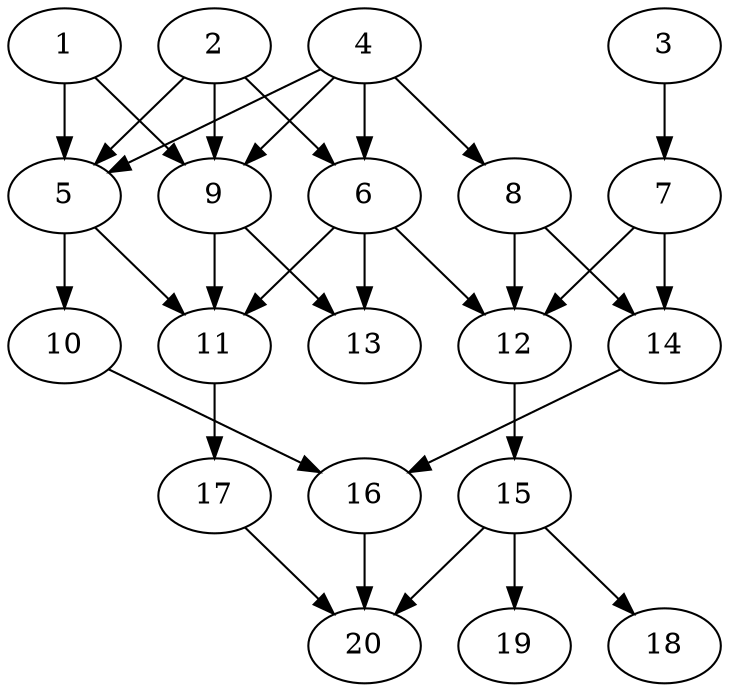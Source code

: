 // DAG automatically generated by daggen at Tue Jul 23 14:31:37 2019
// ./daggen --dot -n 20 --ccr 0.3 --fat 0.5 --regular 0.5 --density 0.8 --mindata 5242880 --maxdata 52428800 
digraph G {
  1 [size="103744853", alpha="0.13", expect_size="31123456"] 
  1 -> 5 [size ="31123456"]
  1 -> 9 [size ="31123456"]
  2 [size="106721280", alpha="0.10", expect_size="32016384"] 
  2 -> 5 [size ="32016384"]
  2 -> 6 [size ="32016384"]
  2 -> 9 [size ="32016384"]
  3 [size="32000000", alpha="0.06", expect_size="9600000"] 
  3 -> 7 [size ="9600000"]
  4 [size="83169280", alpha="0.15", expect_size="24950784"] 
  4 -> 5 [size ="24950784"]
  4 -> 6 [size ="24950784"]
  4 -> 8 [size ="24950784"]
  4 -> 9 [size ="24950784"]
  5 [size="107035307", alpha="0.09", expect_size="32110592"] 
  5 -> 10 [size ="32110592"]
  5 -> 11 [size ="32110592"]
  6 [size="59019947", alpha="0.14", expect_size="17705984"] 
  6 -> 11 [size ="17705984"]
  6 -> 12 [size ="17705984"]
  6 -> 13 [size ="17705984"]
  7 [size="66150400", alpha="0.13", expect_size="19845120"] 
  7 -> 12 [size ="19845120"]
  7 -> 14 [size ="19845120"]
  8 [size="174243840", alpha="0.08", expect_size="52273152"] 
  8 -> 12 [size ="52273152"]
  8 -> 14 [size ="52273152"]
  9 [size="88886613", alpha="0.19", expect_size="26665984"] 
  9 -> 11 [size ="26665984"]
  9 -> 13 [size ="26665984"]
  10 [size="53456213", alpha="0.06", expect_size="16036864"] 
  10 -> 16 [size ="16036864"]
  11 [size="43533653", alpha="0.01", expect_size="13060096"] 
  11 -> 17 [size ="13060096"]
  12 [size="142786560", alpha="0.04", expect_size="42835968"] 
  12 -> 15 [size ="42835968"]
  13 [size="64607573", alpha="0.09", expect_size="19382272"] 
  14 [size="111168853", alpha="0.17", expect_size="33350656"] 
  14 -> 16 [size ="33350656"]
  15 [size="69809493", alpha="0.16", expect_size="20942848"] 
  15 -> 18 [size ="20942848"]
  15 -> 19 [size ="20942848"]
  15 -> 20 [size ="20942848"]
  16 [size="141684053", alpha="0.10", expect_size="42505216"] 
  16 -> 20 [size ="42505216"]
  17 [size="94303573", alpha="0.05", expect_size="28291072"] 
  17 -> 20 [size ="28291072"]
  18 [size="36706987", alpha="0.16", expect_size="11012096"] 
  19 [size="101229227", alpha="0.06", expect_size="30368768"] 
  20 [size="89845760", alpha="0.12", expect_size="26953728"] 
}
